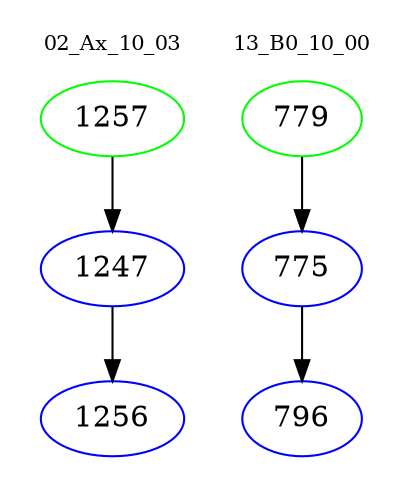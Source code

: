 digraph{
subgraph cluster_0 {
color = white
label = "02_Ax_10_03";
fontsize=10;
T0_1257 [label="1257", color="green"]
T0_1257 -> T0_1247 [color="black"]
T0_1247 [label="1247", color="blue"]
T0_1247 -> T0_1256 [color="black"]
T0_1256 [label="1256", color="blue"]
}
subgraph cluster_1 {
color = white
label = "13_B0_10_00";
fontsize=10;
T1_779 [label="779", color="green"]
T1_779 -> T1_775 [color="black"]
T1_775 [label="775", color="blue"]
T1_775 -> T1_796 [color="black"]
T1_796 [label="796", color="blue"]
}
}
